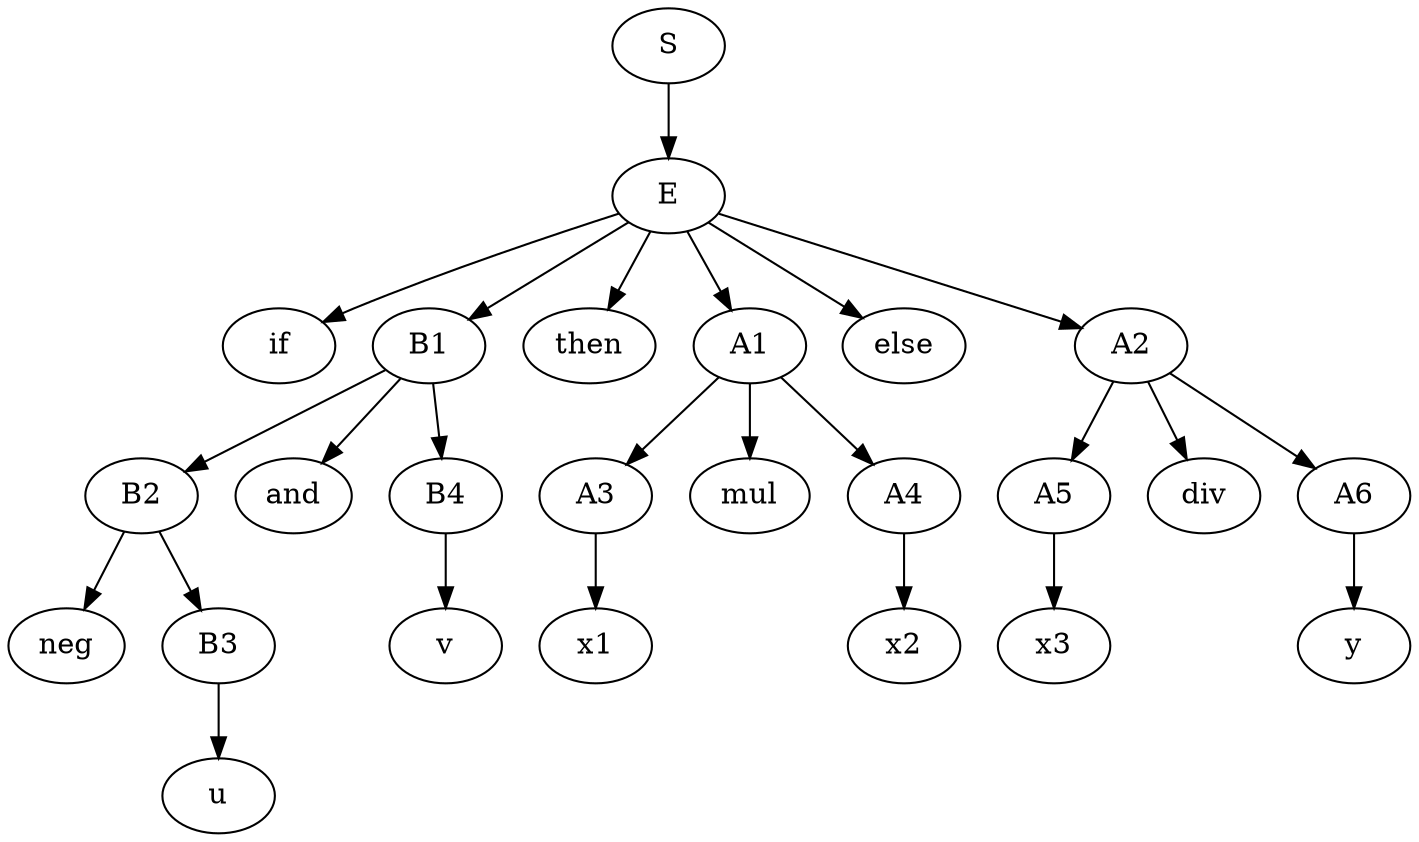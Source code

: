 digraph G {  
  ordering=in ;
  S[texlbl="$\langle S \rangle$"];
  S -> E
  E[texlbl="$\langle E \rangle$"];
  E -> if
  if[texlbl="if"];
  E -> B1
  B1[texlbl="$\langle B \rangle$"]; 
  B1 -> B2
  B2[texlbl="$\langle B \rangle$"]; 
  B2 -> neg
  neg[texlbl="$\neg$"]; 
  B2 -> B3
  B3[texlbl="$\langle B \rangle$"]; 
  B3 -> u 
  u[texlbl="$u$"];
  B1 -> and
  and[texlbl="$\wedge$"]; 
  B1 -> B4
  B4[texlbl="$\langle B \rangle$"]; 
  B4 -> v 
  v[texlbl="$v$"];

  E -> then
  then[texlbl="then"];
  E -> A1
  A1[texlbl="$\langle A \rangle$"]; 
  E -> else
  else[texlbl="else"];
  E -> A2
  A2[texlbl="$\langle A \rangle$"]; 

  A1 -> A3
  A3[texlbl="$\langle A \rangle$"]; 
  A1 -> mul
  mul[texlbl="$\cdot$"];
  A1 -> A4
  A4[texlbl="$\langle A \rangle$"]; 
  A3 -> x1
  A4 -> x2
  x1[texlbl="$x$"];
  x2[texlbl="$x$"];

  A2 -> A5
  A5[texlbl="$\langle A \rangle$"]; 
  A2 -> div
  div[texlbl="$/$"];
  A2 -> A6
  A6[texlbl="$\langle A \rangle$"]; 
  A5 -> x3
  A6 -> y
  x3[texlbl="$x$"];
  y[texlbl="$y$"];
}
